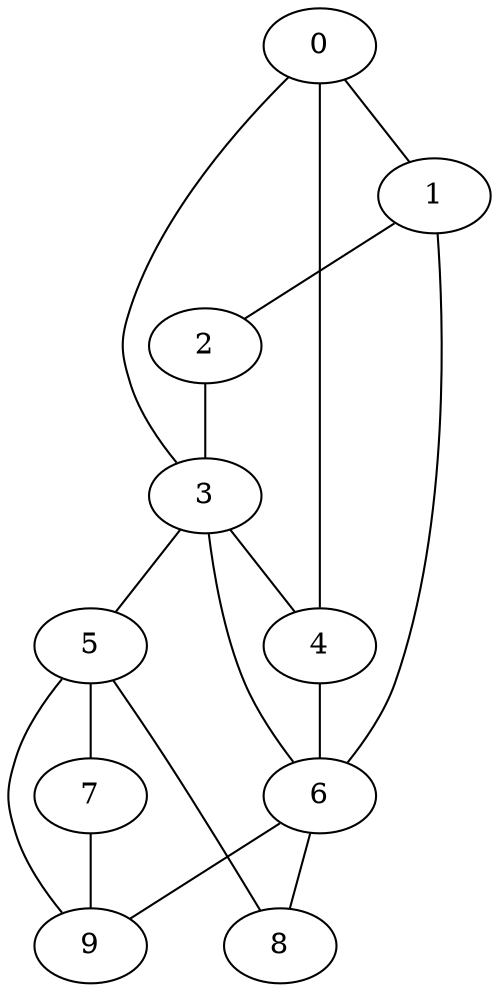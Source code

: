 
graph graphname {
    0 -- 1
0 -- 4
0 -- 3
1 -- 2
1 -- 6
2 -- 3
3 -- 4
3 -- 5
3 -- 6
4 -- 6
5 -- 7
5 -- 9
5 -- 8
6 -- 8
6 -- 9
7 -- 9

}
